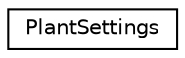 digraph "Graphical Class Hierarchy"
{
 // LATEX_PDF_SIZE
  edge [fontname="Helvetica",fontsize="10",labelfontname="Helvetica",labelfontsize="10"];
  node [fontname="Helvetica",fontsize="10",shape=record];
  rankdir="LR";
  Node0 [label="PlantSettings",height=0.2,width=0.4,color="black", fillcolor="white", style="filled",URL="$class_plant_settings.html",tooltip=" "];
}
